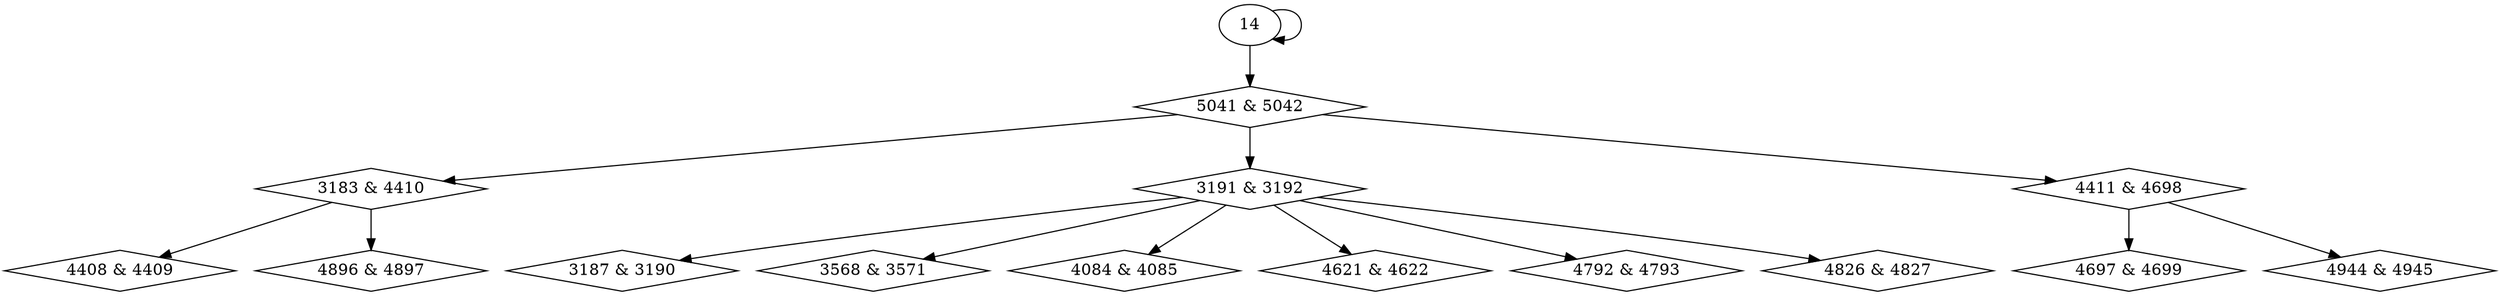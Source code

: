 digraph {
0 [label = "3183 & 4410", shape = diamond];
1 [label = "3187 & 3190", shape = diamond];
2 [label = "3191 & 3192", shape = diamond];
3 [label = "3568 & 3571", shape = diamond];
4 [label = "4084 & 4085", shape = diamond];
5 [label = "4408 & 4409", shape = diamond];
6 [label = "4411 & 4698", shape = diamond];
7 [label = "4621 & 4622", shape = diamond];
8 [label = "4697 & 4699", shape = diamond];
9 [label = "4792 & 4793", shape = diamond];
10 [label = "4826 & 4827", shape = diamond];
11 [label = "4896 & 4897", shape = diamond];
12 [label = "4944 & 4945", shape = diamond];
13 [label = "5041 & 5042", shape = diamond];
13 -> 0;
2 -> 1;
13 -> 2;
2 -> 3;
2 -> 4;
0 -> 5;
13 -> 6;
2 -> 7;
6 -> 8;
2 -> 9;
2 -> 10;
0 -> 11;
6 -> 12;
14 -> 13;
14 -> 14;
}
